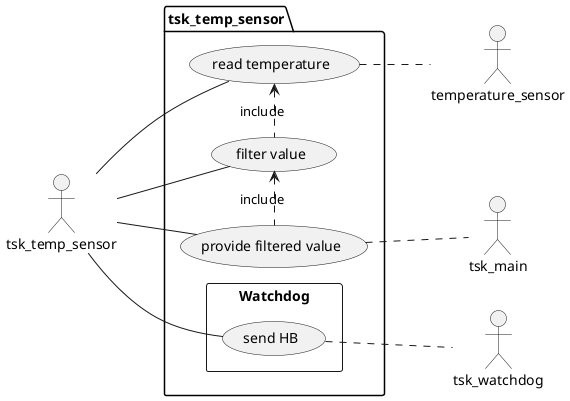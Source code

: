 @startuml
left to right direction

actor tsk_temp_sensor as TTS
actor temperature_sensor
actor tsk_main as TM
actor tsk_watchdog as TW

package tsk_temp_sensor {

    'uses cases
    (read temperature)
    (filter value)
    (provide filtered value)

    rectangle (Watchdog){
        (send HB)
    }

    'relation inter elements
    TTS -- (read temperature)
    TTS -- (filter value)
    TTS -- (provide filtered value)

    TTS -- (send HB)

    (read temperature) .. temperature_sensor
    (provide filtered value) .. TM

    (send HB) .. TW

    'declare dependance
    (read temperature) <. (filter value) : include
    (filter value) <. (provide filtered value) : include
}

@enduml